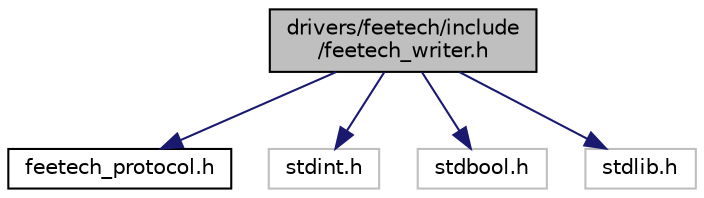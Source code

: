digraph "drivers/feetech/include/feetech_writer.h"
{
 // LATEX_PDF_SIZE
  edge [fontname="Helvetica",fontsize="10",labelfontname="Helvetica",labelfontsize="10"];
  node [fontname="Helvetica",fontsize="10",shape=record];
  Node1 [label="drivers/feetech/include\l/feetech_writer.h",height=0.2,width=0.4,color="black", fillcolor="grey75", style="filled", fontcolor="black",tooltip="Interface definition for Feetech packet writer."];
  Node1 -> Node2 [color="midnightblue",fontsize="10",style="solid",fontname="Helvetica"];
  Node2 [label="feetech_protocol.h",height=0.2,width=0.4,color="black", fillcolor="white", style="filled",URL="$feetech__protocol_8h.html",tooltip="Feetech protocol definitions."];
  Node1 -> Node3 [color="midnightblue",fontsize="10",style="solid",fontname="Helvetica"];
  Node3 [label="stdint.h",height=0.2,width=0.4,color="grey75", fillcolor="white", style="filled",tooltip=" "];
  Node1 -> Node4 [color="midnightblue",fontsize="10",style="solid",fontname="Helvetica"];
  Node4 [label="stdbool.h",height=0.2,width=0.4,color="grey75", fillcolor="white", style="filled",tooltip=" "];
  Node1 -> Node5 [color="midnightblue",fontsize="10",style="solid",fontname="Helvetica"];
  Node5 [label="stdlib.h",height=0.2,width=0.4,color="grey75", fillcolor="white", style="filled",tooltip=" "];
}
